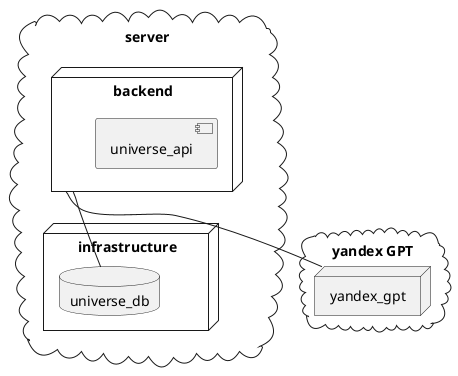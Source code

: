 @startuml

cloud "server" {

     node backend {
        component universe_api
    }

    node infrastructure {
        database universe_db
    }
    backend -- universe_db
}


cloud "yandex GPT" {
    node yandex_gpt
}

backend -- yandex_gpt

@enduml